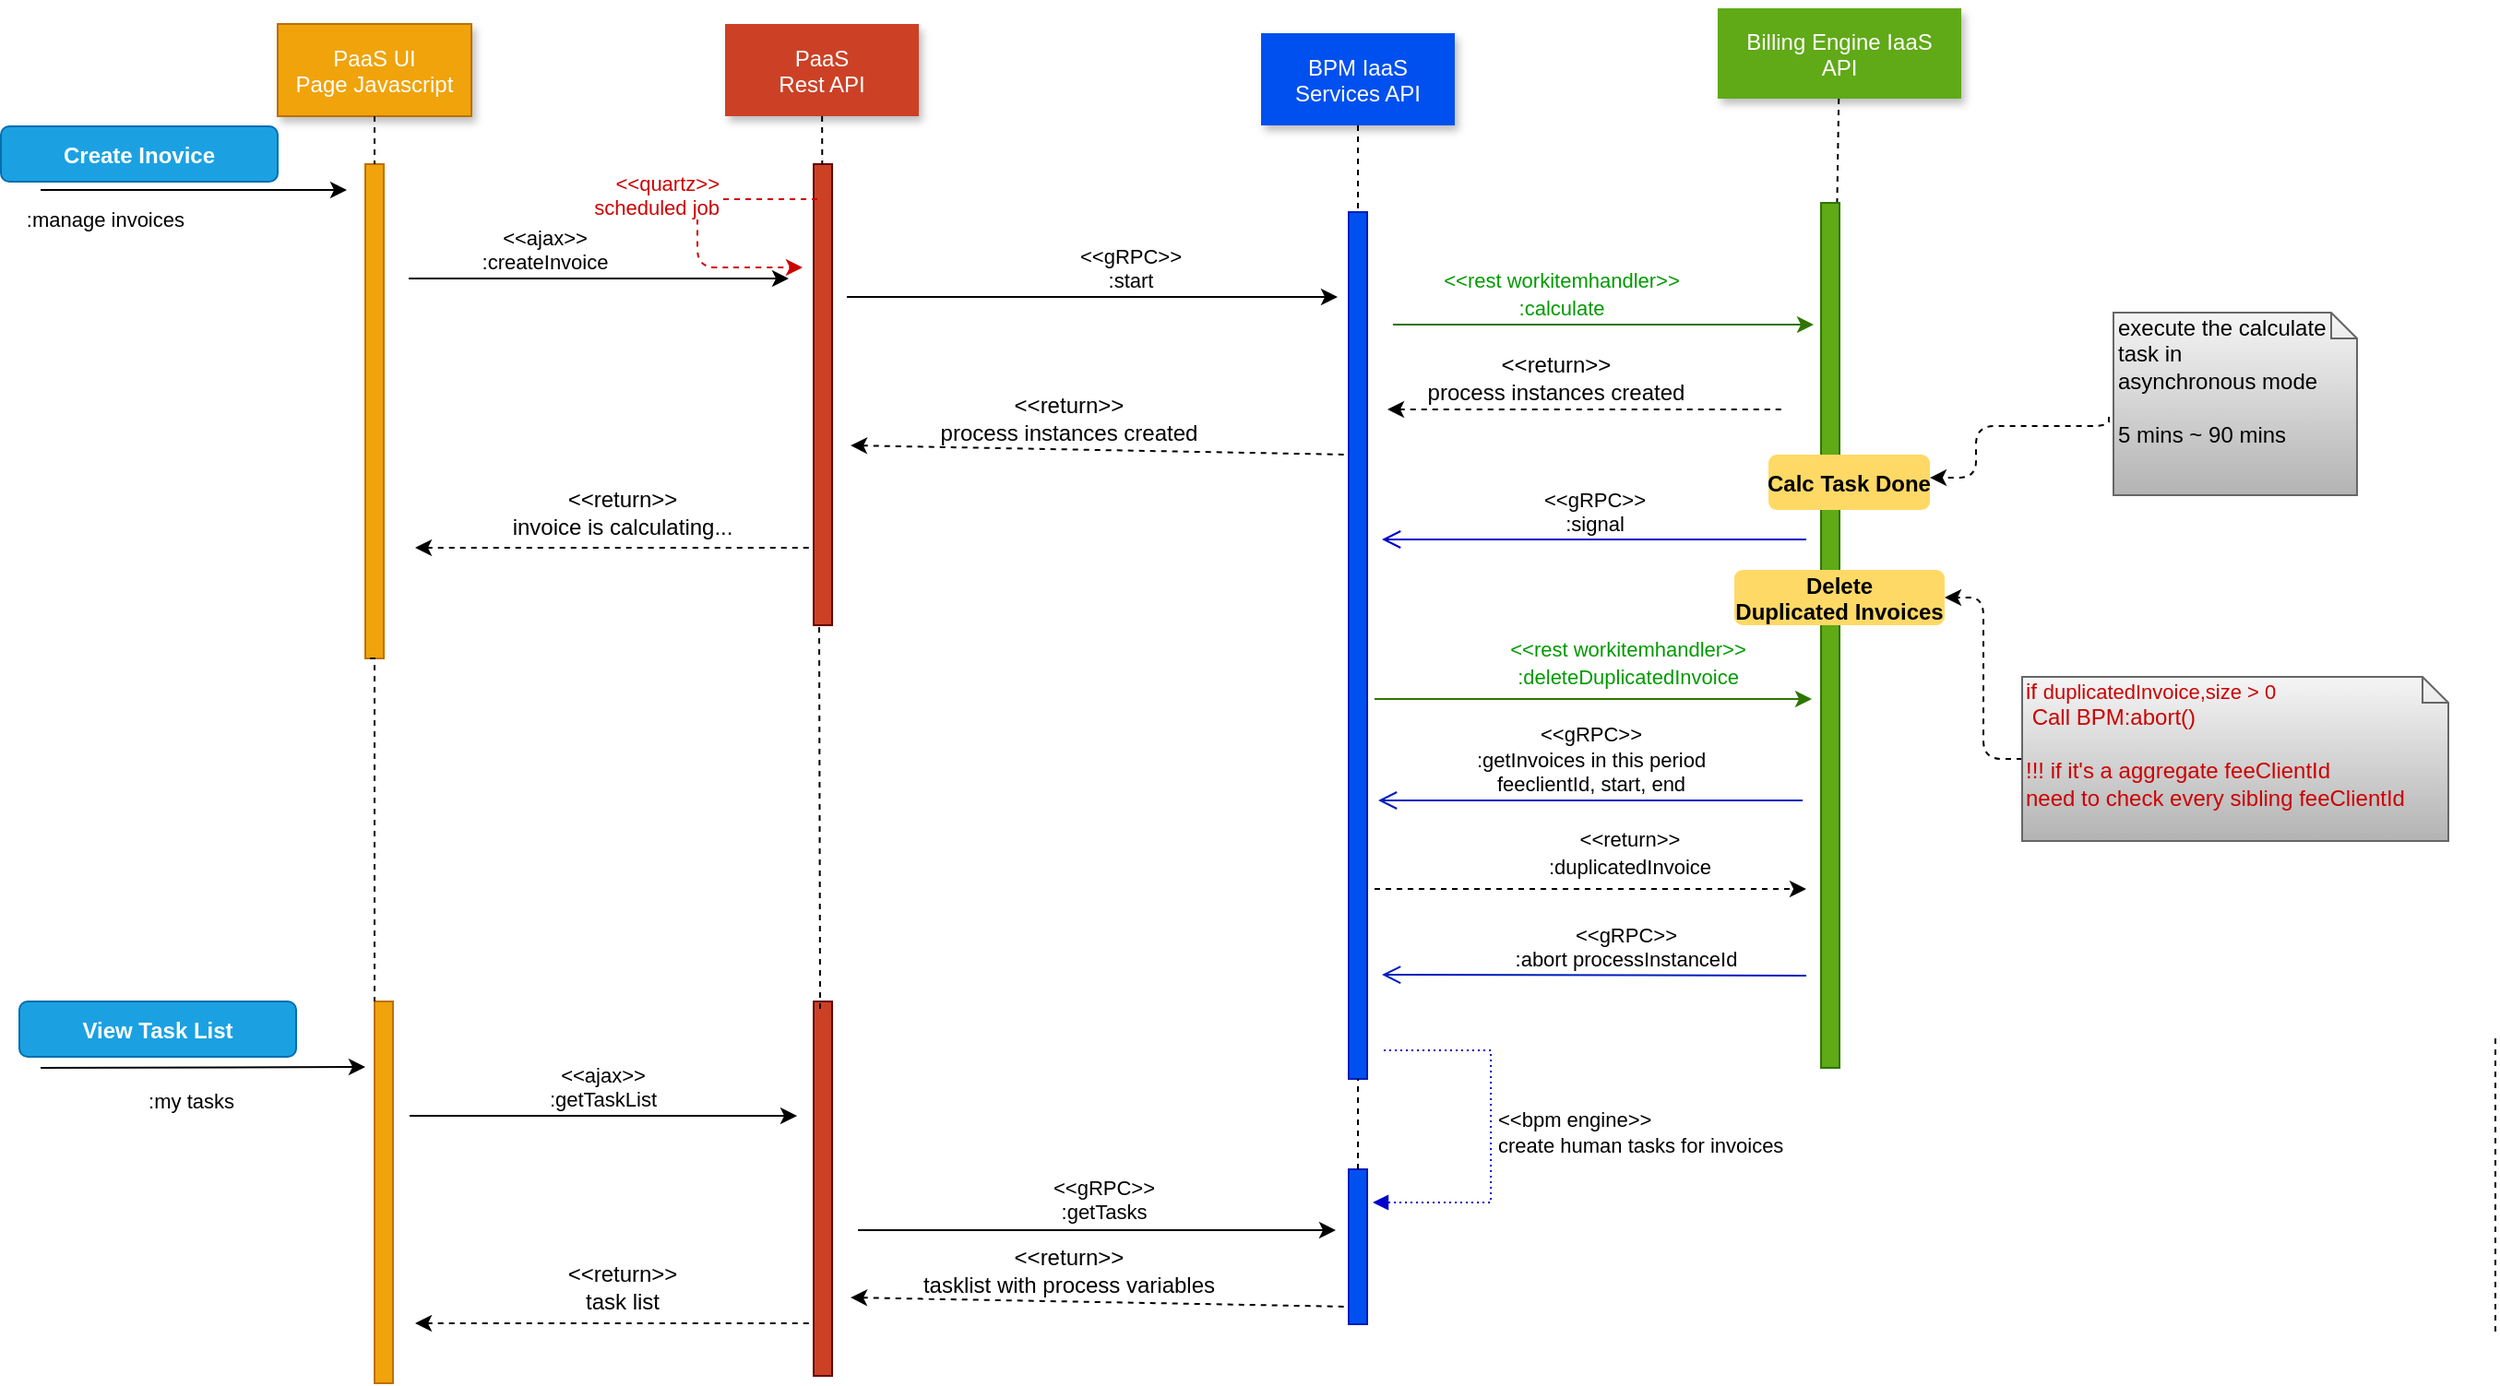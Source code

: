 <mxfile pages="1" version="11.2.1" type="github"><diagram name="Page-1" id="9361dd3d-8414-5efd-6122-117bd74ce7a7"><mxGraphModel dx="1422" dy="759" grid="0" gridSize="10" guides="1" tooltips="1" connect="1" arrows="1" fold="1" page="0" pageScale="1.5" pageWidth="826" pageHeight="1169" background="none" math="0" shadow="0"><root><mxCell id="0"/><mxCell id="1" parent="0"/><mxCell id="81" value="" style="edgeStyle=elbowEdgeStyle;elbow=horizontal;endArrow=none;dashed=1" parent="1" edge="1"><mxGeometry x="1460" y="437.894" width="100" height="100" as="geometry"><mxPoint x="1354.5" y="610" as="sourcePoint"/><mxPoint x="1354.5" y="770" as="targetPoint"/></mxGeometry></mxCell><mxCell id="2" value="" style="fillColor=#f0a30a;strokeColor=#BD7000;fontColor=#ffffff;" parent="1" vertex="1"><mxGeometry x="200" y="136" width="10" height="268" as="geometry"/></mxCell><mxCell id="3" value=":manage invoices" style="edgeStyle=none;verticalLabelPosition=top;verticalAlign=bottom;labelPosition=left;align=right" parent="1" edge="1"><mxGeometry width="100" height="100" as="geometry"><mxPoint x="24" y="150" as="sourcePoint"/><mxPoint x="190" y="150" as="targetPoint"/><Array as="points"><mxPoint x="155" y="150"/></Array><mxPoint x="-3" y="25" as="offset"/></mxGeometry></mxCell><mxCell id="4" value="PaaS UI&#10;Page Javascript" style="shadow=1;fillColor=#f0a30a;strokeColor=#BD7000;fontColor=#ffffff;" parent="1" vertex="1"><mxGeometry x="152.5" y="60" width="105" height="50" as="geometry"/></mxCell><mxCell id="6" value="" style="fillColor=#CC4125;strokeColor=#660000" parent="1" vertex="1"><mxGeometry x="443" y="136" width="10" height="250" as="geometry"/></mxCell><mxCell id="7" value="PaaS &#10;Rest API" style="shadow=1;fillColor=#CC4125;strokeColor=none;fontColor=#FFFFFF;" parent="1" vertex="1"><mxGeometry x="395" y="60" width="105" height="50" as="geometry"/></mxCell><mxCell id="8" value="" style="edgeStyle=none;endArrow=none;dashed=1" parent="1" source="7" target="6" edge="1"><mxGeometry x="272.335" y="165" width="100" height="100" as="geometry"><mxPoint x="347.259" y="110" as="sourcePoint"/><mxPoint x="347.576" y="165" as="targetPoint"/></mxGeometry></mxCell><mxCell id="9" value="&lt;&lt;ajax&gt;&gt;&#10;:createInvoice" style="edgeStyle=none;verticalLabelPosition=top;verticalAlign=bottom;" parent="1" edge="1"><mxGeometry y="-7" width="100" height="100" as="geometry"><mxPoint x="223.5" y="198" as="sourcePoint"/><mxPoint x="429.5" y="198" as="targetPoint"/><mxPoint x="-29" as="offset"/></mxGeometry></mxCell><mxCell id="12" value="" style="edgeStyle=none;verticalLabelPosition=top;verticalAlign=bottom;labelPosition=left;align=right;endArrow=none;startArrow=classic;dashed=1;" parent="1" edge="1"><mxGeometry x="114" y="110.259" width="100" height="100" as="geometry"><mxPoint x="463" y="288.5" as="sourcePoint"/><mxPoint x="733" y="293.5" as="targetPoint"/><Array as="points"/></mxGeometry></mxCell><mxCell id="tGJTucES7N9YkF1bvA4Q-117" value="&amp;lt;&amp;lt;return&amp;gt;&amp;gt;&lt;br&gt;process instances created" style="text;html=1;resizable=0;points=[];align=center;verticalAlign=middle;labelBackgroundColor=#ffffff;" parent="12" vertex="1" connectable="0"><mxGeometry relative="1" as="geometry"><mxPoint x="-17" y="-17" as="offset"/></mxGeometry></mxCell><mxCell id="tGJTucES7N9YkF1bvA4Q-99" style="edgeStyle=orthogonalEdgeStyle;rounded=0;orthogonalLoop=1;jettySize=auto;html=1;fillColor=#60a917;strokeColor=#2D7600;" parent="1" edge="1"><mxGeometry relative="1" as="geometry"><mxPoint x="757" y="223" as="sourcePoint"/><mxPoint x="985" y="223" as="targetPoint"/><Array as="points"><mxPoint x="954" y="223"/><mxPoint x="954" y="223"/></Array></mxGeometry></mxCell><mxCell id="tGJTucES7N9YkF1bvA4Q-103" value="&lt;span style=&quot;font-size: 11px&quot;&gt;&amp;lt;&amp;lt;rest workitemhandler&amp;gt;&amp;gt;&lt;/span&gt;&lt;br style=&quot;padding: 0px ; margin: 0px ; font-size: 11px&quot;&gt;&lt;span style=&quot;font-size: 11px&quot;&gt;:calculate&lt;/span&gt;" style="text;html=1;resizable=0;points=[];align=center;verticalAlign=middle;labelBackgroundColor=#ffffff;fontColor=#009900;" parent="tGJTucES7N9YkF1bvA4Q-99" vertex="1" connectable="0"><mxGeometry x="0.211" y="2" relative="1" as="geometry"><mxPoint x="-47.5" y="-15" as="offset"/></mxGeometry></mxCell><mxCell id="21" value="" style="fillColor=#0050ef;strokeColor=#001DBC;fontColor=#ffffff;" parent="1" vertex="1"><mxGeometry x="733" y="162" width="10" height="470" as="geometry"/></mxCell><mxCell id="22" value="BPM IaaS&#10;Services API" style="shadow=1;fillColor=#0050EF;strokeColor=none;fontColor=#FFFFFF;" parent="1" vertex="1"><mxGeometry x="685.5" y="65" width="105" height="50" as="geometry"/></mxCell><mxCell id="23" value="" style="edgeStyle=none;endArrow=none;dashed=1" parent="1" source="22" target="21" edge="1"><mxGeometry x="614.488" y="175.0" width="100" height="100" as="geometry"><mxPoint x="674.653" y="110" as="sourcePoint"/><mxPoint x="674.653" y="260" as="targetPoint"/></mxGeometry></mxCell><mxCell id="24" value="Billing Engine IaaS&#10;API" style="shadow=1;fillColor=#60A917;strokeColor=none;fontColor=#FFFFFF;" parent="1" vertex="1"><mxGeometry x="933" y="51.5" width="132" height="49" as="geometry"/></mxCell><mxCell id="25" value="" style="edgeStyle=none;endArrow=none;dashed=1" parent="1" source="24" target="26" edge="1"><mxGeometry x="727.335" y="165" width="100" height="100" as="geometry"><mxPoint x="802.259" y="110" as="sourcePoint"/><mxPoint x="802.576" y="165" as="targetPoint"/></mxGeometry></mxCell><mxCell id="26" value="" style="fillColor=#60a917;strokeColor=#2D7600;fontColor=#ffffff;" parent="1" vertex="1"><mxGeometry x="989" y="157" width="10" height="469" as="geometry"/></mxCell><mxCell id="27" value="&lt;&lt;gRPC&gt;&gt;&#10;:start" style="edgeStyle=elbowEdgeStyle;elbow=vertical;verticalLabelPosition=top;verticalAlign=bottom;" parent="1" edge="1"><mxGeometry x="1" y="12" width="100" height="100" as="geometry"><mxPoint x="461" y="208" as="sourcePoint"/><mxPoint x="727" y="208" as="targetPoint"/><Array as="points"><mxPoint x="579" y="208"/><mxPoint x="614" y="224"/><mxPoint x="646" y="311"/><mxPoint x="591" y="282"/></Array><mxPoint x="21" as="offset"/></mxGeometry></mxCell><mxCell id="33" value="" style="edgeStyle=elbowEdgeStyle;elbow=horizontal;endArrow=none;dashed=1" parent="1" source="4" target="2" edge="1"><mxGeometry x="230.0" y="310" width="100" height="100" as="geometry"><mxPoint x="230.0" y="410" as="sourcePoint"/><mxPoint x="330" y="310" as="targetPoint"/></mxGeometry></mxCell><mxCell id="71" value="Create Inovice" style="rounded=1;fontStyle=1;fillColor=#1ba1e2;strokeColor=#006EAF;fontColor=#ffffff;" parent="1" vertex="1"><mxGeometry x="2.5" y="115.5" width="150" height="30" as="geometry"/></mxCell><mxCell id="tGJTucES7N9YkF1bvA4Q-108" style="edgeStyle=orthogonalEdgeStyle;rounded=1;orthogonalLoop=1;jettySize=auto;html=1;dashed=1;exitX=-0.019;exitY=0.571;exitDx=0;exitDy=0;exitPerimeter=0;entryX=1;entryY=0.417;entryDx=0;entryDy=0;entryPerimeter=0;" parent="1" source="tGJTucES7N9YkF1bvA4Q-104" target="tGJTucES7N9YkF1bvA4Q-109" edge="1"><mxGeometry relative="1" as="geometry"><mxPoint x="1056" y="312" as="targetPoint"/><Array as="points"><mxPoint x="1145" y="278"/><mxPoint x="1073" y="278"/><mxPoint x="1073" y="306"/></Array></mxGeometry></mxCell><mxCell id="tGJTucES7N9YkF1bvA4Q-104" value="execute the calculate task in asynchronous&amp;nbsp;mode&lt;br&gt;&lt;br&gt;5 mins ~ 90 mins" style="shape=note;whiteSpace=wrap;html=1;size=14;verticalAlign=top;align=left;spacingTop=-6;gradientColor=#b3b3b3;fillColor=#f5f5f5;strokeColor=#666666;" parent="1" vertex="1"><mxGeometry x="1147.5" y="216.5" width="132" height="99" as="geometry"/></mxCell><mxCell id="tGJTucES7N9YkF1bvA4Q-109" value="Calc Task Done" style="rounded=1;fontStyle=1;fillColor=#FFD966;strokeColor=none" parent="1" vertex="1"><mxGeometry x="960.5" y="293.5" width="87.5" height="30" as="geometry"/></mxCell><mxCell id="tGJTucES7N9YkF1bvA4Q-113" value="&amp;lt;&amp;lt;gRPC&amp;gt;&amp;gt;&lt;br&gt;:signal" style="html=1;verticalAlign=bottom;endArrow=open;endSize=8;strokeColor=#0000CC;" parent="1" edge="1"><mxGeometry relative="1" as="geometry"><mxPoint x="981" y="339.5" as="sourcePoint"/><mxPoint x="751" y="339.5" as="targetPoint"/></mxGeometry></mxCell><mxCell id="tGJTucES7N9YkF1bvA4Q-114" style="edgeStyle=orthogonalEdgeStyle;rounded=0;orthogonalLoop=1;jettySize=auto;html=1;fillColor=#60a917;strokeColor=#2D7600;" parent="1" edge="1"><mxGeometry relative="1" as="geometry"><mxPoint x="754" y="426" as="sourcePoint"/><mxPoint x="984" y="426" as="targetPoint"/><Array as="points"><mxPoint x="747" y="426"/></Array></mxGeometry></mxCell><mxCell id="tGJTucES7N9YkF1bvA4Q-116" value="&lt;span style=&quot;font-size: 11px&quot;&gt;&amp;lt;&amp;lt;rest workitemhandler&amp;gt;&amp;gt;&lt;/span&gt;&lt;br style=&quot;padding: 0px ; margin: 0px ; font-size: 11px&quot;&gt;&lt;span style=&quot;font-size: 11px&quot;&gt;:deleteDuplicatedInvoice&lt;/span&gt;" style="text;html=1;resizable=0;points=[];align=center;verticalAlign=middle;labelBackgroundColor=#ffffff;fontColor=#009900;" parent="tGJTucES7N9YkF1bvA4Q-114" vertex="1" connectable="0"><mxGeometry x="0.119" relative="1" as="geometry"><mxPoint x="7" y="-20" as="offset"/></mxGeometry></mxCell><mxCell id="tGJTucES7N9YkF1bvA4Q-118" value="" style="edgeStyle=none;verticalLabelPosition=top;verticalAlign=bottom;labelPosition=left;align=right;endArrow=none;startArrow=classic;dashed=1;" parent="1" edge="1"><mxGeometry x="127" y="157.759" width="100" height="100" as="geometry"><mxPoint x="227" y="344" as="sourcePoint"/><mxPoint x="443" y="344" as="targetPoint"/><Array as="points"><mxPoint x="327" y="344"/><mxPoint x="347" y="344"/><mxPoint x="402" y="344"/></Array></mxGeometry></mxCell><mxCell id="tGJTucES7N9YkF1bvA4Q-120" value="&amp;lt;&amp;lt;return&amp;gt;&amp;gt;&lt;br&gt;invoice is calculating..." style="text;html=1;resizable=0;points=[];align=center;verticalAlign=middle;labelBackgroundColor=#ffffff;" parent="tGJTucES7N9YkF1bvA4Q-118" vertex="1" connectable="0"><mxGeometry relative="1" as="geometry"><mxPoint x="3.5" y="-19.5" as="offset"/></mxGeometry></mxCell><mxCell id="tGJTucES7N9YkF1bvA4Q-121" value="" style="html=1;points=[];perimeter=orthogonalPerimeter;fillColor=#0050ef;strokeColor=#001DBC;fontColor=#ffffff;" parent="1" vertex="1"><mxGeometry x="733" y="681" width="10" height="84" as="geometry"/></mxCell><mxCell id="tGJTucES7N9YkF1bvA4Q-122" value="&amp;lt;&amp;lt;bpm engine&amp;gt;&amp;gt;&lt;br&gt;create human tasks for invoices" style="edgeStyle=orthogonalEdgeStyle;html=1;align=left;spacingLeft=2;endArrow=block;rounded=0;dashed=1;dashPattern=1 2;strokeColor=#0000CC;" parent="1" edge="1"><mxGeometry relative="1" as="geometry"><mxPoint x="752" y="616.5" as="sourcePoint"/><Array as="points"><mxPoint x="810" y="617"/><mxPoint x="810" y="699"/></Array><mxPoint x="746" y="699" as="targetPoint"/></mxGeometry></mxCell><mxCell id="tGJTucES7N9YkF1bvA4Q-125" value="" style="edgeStyle=none;endArrow=none;dashed=1;entryX=0.5;entryY=1;entryDx=0;entryDy=0;" parent="1" source="tGJTucES7N9YkF1bvA4Q-121" target="21" edge="1"><mxGeometry x="624.488" y="185.0" width="100" height="100" as="geometry"><mxPoint x="738" y="679" as="sourcePoint"/><mxPoint x="743" y="623" as="targetPoint"/></mxGeometry></mxCell><mxCell id="tGJTucES7N9YkF1bvA4Q-126" value="" style="fillColor=#f0a30a;strokeColor=#BD7000;fontColor=#ffffff;" parent="1" vertex="1"><mxGeometry x="205" y="590" width="10" height="207" as="geometry"/></mxCell><mxCell id="tGJTucES7N9YkF1bvA4Q-127" value="&amp;lt;&amp;lt;gRPC&amp;gt;&amp;gt;&lt;br&gt;:getInvoices in this period&lt;br&gt;feeclientId, start, end" style="html=1;verticalAlign=bottom;endArrow=open;endSize=8;rounded=1;fillColor=#0050ef;strokeColor=#001DBC;" parent="1" edge="1"><mxGeometry relative="1" as="geometry"><mxPoint x="979" y="481" as="sourcePoint"/><mxPoint x="749" y="481" as="targetPoint"/></mxGeometry></mxCell><mxCell id="tGJTucES7N9YkF1bvA4Q-128" style="edgeStyle=orthogonalEdgeStyle;rounded=0;orthogonalLoop=1;jettySize=auto;html=1;dashed=1;" parent="1" edge="1"><mxGeometry relative="1" as="geometry"><mxPoint x="747" y="529" as="sourcePoint"/><mxPoint x="981" y="529" as="targetPoint"/><Array as="points"><mxPoint x="747" y="529"/></Array></mxGeometry></mxCell><mxCell id="tGJTucES7N9YkF1bvA4Q-129" value="&lt;span style=&quot;font-size: 11px&quot;&gt;&amp;lt;&amp;lt;return&amp;gt;&amp;gt;&lt;/span&gt;&lt;br style=&quot;padding: 0px ; margin: 0px ; font-size: 11px&quot;&gt;&lt;span style=&quot;font-size: 11px&quot;&gt;:duplicatedInvoice&lt;/span&gt;" style="text;html=1;resizable=0;points=[];align=center;verticalAlign=middle;labelBackgroundColor=#ffffff;" parent="tGJTucES7N9YkF1bvA4Q-128" vertex="1" connectable="0"><mxGeometry x="0.119" relative="1" as="geometry"><mxPoint x="7" y="-20" as="offset"/></mxGeometry></mxCell><mxCell id="tGJTucES7N9YkF1bvA4Q-150" style="edgeStyle=orthogonalEdgeStyle;rounded=1;orthogonalLoop=1;jettySize=auto;html=1;entryX=1;entryY=0.5;entryDx=0;entryDy=0;dashed=1;fontColor=#CC0000;" parent="1" source="tGJTucES7N9YkF1bvA4Q-130" target="tGJTucES7N9YkF1bvA4Q-143" edge="1"><mxGeometry relative="1" as="geometry"/></mxCell><mxCell id="tGJTucES7N9YkF1bvA4Q-130" value="if&amp;nbsp;&lt;span style=&quot;font-size: 11px ; text-align: center ; white-space: nowrap&quot;&gt;duplicatedInvoice,size &amp;gt; 0&lt;/span&gt;&lt;br&gt;&amp;nbsp;Call BPM:abort()&lt;br&gt;&lt;br&gt;!!! if it's a aggregate feeClientId&lt;br&gt;need to check every sibling feeClientId&lt;br&gt;&amp;nbsp;" style="shape=note;whiteSpace=wrap;html=1;size=14;verticalAlign=top;align=left;spacingTop=-6;gradientColor=#b3b3b3;fillColor=#f5f5f5;strokeColor=#666666;fontColor=#CC0000;" parent="1" vertex="1"><mxGeometry x="1098" y="414" width="231" height="89" as="geometry"/></mxCell><mxCell id="tGJTucES7N9YkF1bvA4Q-132" value="&amp;lt;&amp;lt;gRPC&amp;gt;&amp;gt;&lt;br&gt;:abort processInstanceId" style="html=1;verticalAlign=bottom;endArrow=open;endSize=8;rounded=1;fillColor=#0050ef;strokeColor=#001DBC;" parent="1" edge="1"><mxGeometry x="-0.146" relative="1" as="geometry"><mxPoint x="981" y="576" as="sourcePoint"/><mxPoint x="751" y="575.5" as="targetPoint"/><mxPoint as="offset"/></mxGeometry></mxCell><mxCell id="tGJTucES7N9YkF1bvA4Q-133" value=":my tasks" style="edgeStyle=none;verticalLabelPosition=top;verticalAlign=bottom;labelPosition=left;align=right" parent="1" edge="1"><mxGeometry y="476" width="100" height="100" as="geometry"><mxPoint x="24" y="626" as="sourcePoint"/><mxPoint x="200" y="625.5" as="targetPoint"/><Array as="points"/><mxPoint x="19" y="27" as="offset"/></mxGeometry></mxCell><mxCell id="tGJTucES7N9YkF1bvA4Q-134" value="" style="edgeStyle=elbowEdgeStyle;elbow=horizontal;endArrow=none;dashed=1;exitX=0.25;exitY=1;exitDx=0;exitDy=0;rounded=0;" parent="1" source="2" target="tGJTucES7N9YkF1bvA4Q-126" edge="1"><mxGeometry x="240.0" y="320" width="100" height="100" as="geometry"><mxPoint x="178" y="554" as="sourcePoint"/><mxPoint x="215" y="892" as="targetPoint"/><Array as="points"><mxPoint x="205" y="620"/></Array></mxGeometry></mxCell><mxCell id="tGJTucES7N9YkF1bvA4Q-137" value="&lt;&lt;ajax&gt;&gt;&#10;:getTaskList" style="edgeStyle=none;verticalLabelPosition=top;verticalAlign=bottom;" parent="1" edge="1"><mxGeometry x="222" y="562" width="100" height="100" as="geometry"><mxPoint x="224" y="652" as="sourcePoint"/><mxPoint x="434" y="652" as="targetPoint"/></mxGeometry></mxCell><mxCell id="tGJTucES7N9YkF1bvA4Q-138" value="&lt;&lt;gRPC&gt;&gt;&#10;:getTasks" style="edgeStyle=elbowEdgeStyle;elbow=vertical;verticalLabelPosition=top;verticalAlign=bottom;" parent="1" edge="1"><mxGeometry x="5" y="415" width="100" height="100" as="geometry"><mxPoint x="467" y="714" as="sourcePoint"/><mxPoint x="726" y="714" as="targetPoint"/><Array as="points"><mxPoint x="650" y="714"/><mxPoint x="595" y="685"/></Array><mxPoint x="4" y="-1" as="offset"/></mxGeometry></mxCell><mxCell id="tGJTucES7N9YkF1bvA4Q-141" value="" style="edgeStyle=none;verticalLabelPosition=top;verticalAlign=bottom;labelPosition=left;align=right;endArrow=none;startArrow=classic;dashed=1;" parent="1" edge="1"><mxGeometry x="370" y="90.259" width="100" height="100" as="geometry"><mxPoint x="754" y="269" as="sourcePoint"/><mxPoint x="969" y="269" as="targetPoint"/></mxGeometry></mxCell><mxCell id="tGJTucES7N9YkF1bvA4Q-142" value="&amp;lt;&amp;lt;return&amp;gt;&amp;gt;&lt;br&gt;process instances created" style="text;html=1;resizable=0;points=[];align=center;verticalAlign=middle;labelBackgroundColor=#ffffff;" parent="tGJTucES7N9YkF1bvA4Q-141" vertex="1" connectable="0"><mxGeometry relative="1" as="geometry"><mxPoint x="-17" y="-17" as="offset"/></mxGeometry></mxCell><mxCell id="tGJTucES7N9YkF1bvA4Q-143" value="Delete &#10;Duplicated Invoices" style="rounded=1;fontStyle=1;fillColor=#FFD966;strokeColor=none" parent="1" vertex="1"><mxGeometry x="942" y="356" width="114" height="30" as="geometry"/></mxCell><mxCell id="tGJTucES7N9YkF1bvA4Q-135" value="" style="fillColor=#CC4125;strokeColor=#660000" parent="1" vertex="1"><mxGeometry x="443" y="590" width="10" height="203" as="geometry"/></mxCell><mxCell id="tGJTucES7N9YkF1bvA4Q-151" value="" style="edgeStyle=elbowEdgeStyle;elbow=horizontal;endArrow=none;dashed=1;exitX=0.25;exitY=1;exitDx=0;exitDy=0;rounded=0;entryX=0.25;entryY=1;entryDx=0;entryDy=0;" parent="1" target="6" edge="1"><mxGeometry x="483.5" y="433" width="100" height="100" as="geometry"><mxPoint x="446.5" y="594" as="sourcePoint"/><mxPoint x="447" y="913" as="targetPoint"/><Array as="points"><mxPoint x="446" y="489"/></Array></mxGeometry></mxCell><mxCell id="tGJTucES7N9YkF1bvA4Q-153" value="" style="edgeStyle=none;verticalLabelPosition=top;verticalAlign=bottom;labelPosition=left;align=right;endArrow=none;startArrow=classic;dashed=1;" parent="1" edge="1"><mxGeometry x="114" y="572.259" width="100" height="100" as="geometry"><mxPoint x="463" y="750.5" as="sourcePoint"/><mxPoint x="733" y="755.5" as="targetPoint"/><Array as="points"/></mxGeometry></mxCell><mxCell id="tGJTucES7N9YkF1bvA4Q-154" value="&amp;lt;&amp;lt;return&amp;gt;&amp;gt;&lt;br&gt;tasklist with process variables" style="text;html=1;resizable=0;points=[];align=center;verticalAlign=middle;labelBackgroundColor=#ffffff;" parent="tGJTucES7N9YkF1bvA4Q-153" vertex="1" connectable="0"><mxGeometry relative="1" as="geometry"><mxPoint x="-17" y="-17" as="offset"/></mxGeometry></mxCell><mxCell id="tGJTucES7N9YkF1bvA4Q-155" value="View Task List" style="rounded=1;fontStyle=1;fillColor=#1ba1e2;strokeColor=#006EAF;fontColor=#ffffff;" parent="1" vertex="1"><mxGeometry x="12.5" y="590" width="150" height="30" as="geometry"/></mxCell><mxCell id="tGJTucES7N9YkF1bvA4Q-157" value="" style="edgeStyle=none;verticalLabelPosition=top;verticalAlign=bottom;labelPosition=left;align=right;endArrow=none;startArrow=classic;dashed=1;" parent="1" edge="1"><mxGeometry x="127" y="578.259" width="100" height="100" as="geometry"><mxPoint x="227" y="764.5" as="sourcePoint"/><mxPoint x="443" y="764.5" as="targetPoint"/><Array as="points"><mxPoint x="327" y="764.5"/><mxPoint x="347" y="764.5"/><mxPoint x="402" y="764.5"/></Array></mxGeometry></mxCell><mxCell id="tGJTucES7N9YkF1bvA4Q-158" value="&amp;lt;&amp;lt;return&amp;gt;&amp;gt;&lt;br&gt;task list" style="text;html=1;resizable=0;points=[];align=center;verticalAlign=middle;labelBackgroundColor=#ffffff;" parent="tGJTucES7N9YkF1bvA4Q-157" vertex="1" connectable="0"><mxGeometry relative="1" as="geometry"><mxPoint x="3.5" y="-19.5" as="offset"/></mxGeometry></mxCell><mxCell id="a-kJfbDktYAKEkSKUlzg-81" value="&lt;&lt;quartz&gt;&gt;&#10; scheduled job" style="edgeStyle=none;verticalLabelPosition=top;verticalAlign=bottom;labelPosition=left;align=right;dashed=1;strokeColor=#CC0000;fontColor=#CC0000;exitX=0.2;exitY=0.076;exitDx=0;exitDy=0;exitPerimeter=0;" edge="1" parent="1" source="6"><mxGeometry width="100" height="100" as="geometry"><mxPoint x="222" y="197" as="sourcePoint"/><mxPoint x="437" y="192" as="targetPoint"/><Array as="points"><mxPoint x="409" y="155"/><mxPoint x="380" y="155"/><mxPoint x="380" y="192"/><mxPoint x="404" y="192"/></Array><mxPoint x="-47" y="-5" as="offset"/></mxGeometry></mxCell></root></mxGraphModel></diagram></mxfile>